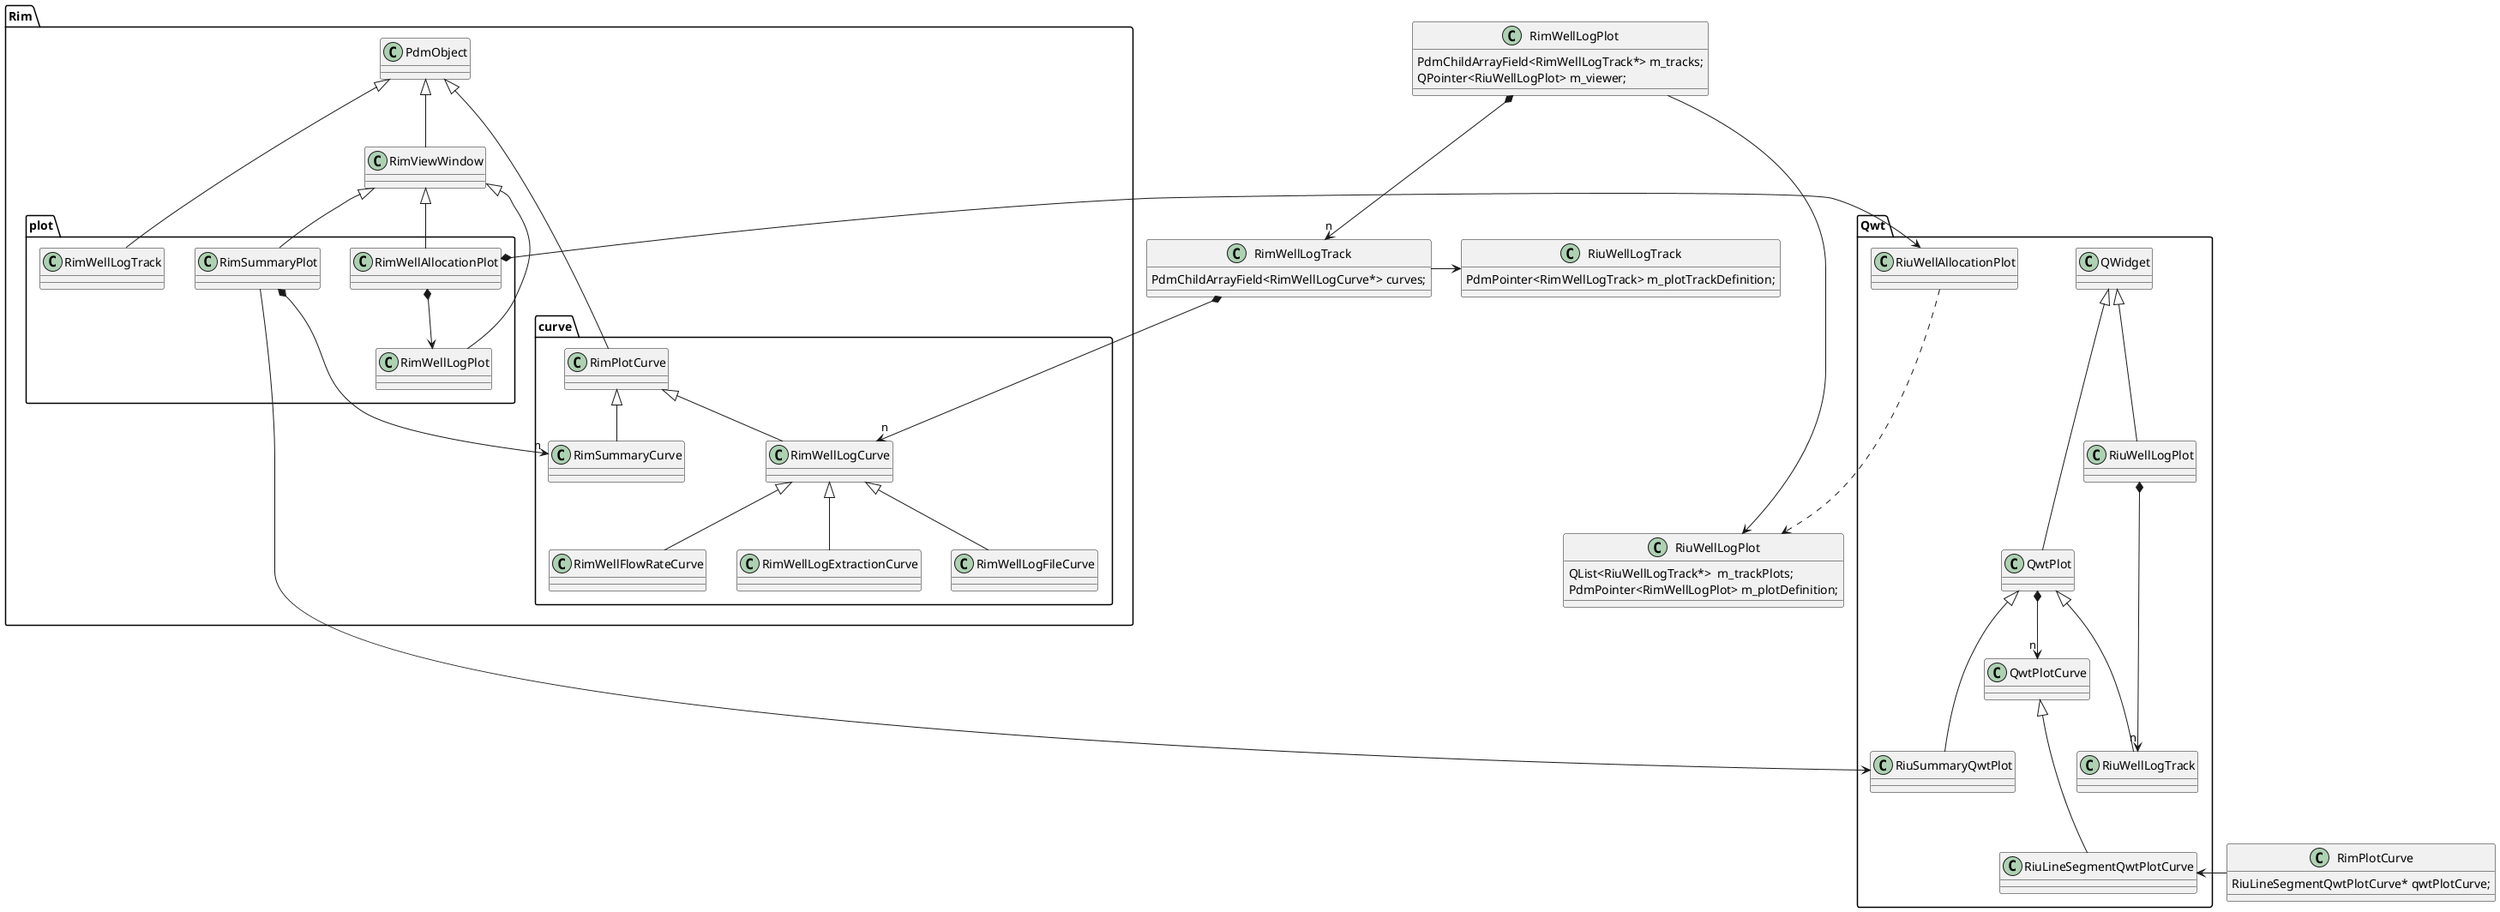 @startuml
package Rim {

PdmObject <|-- RimViewWindow
package plot {
RimViewWindow <|-- RimWellLogPlot
RimViewWindow <|-- RimSummaryPlot

PdmObject <|-- RimWellLogTrack

RimViewWindow <|-- RimWellAllocationPlot
RimWellAllocationPlot *--> RimWellLogPlot

}
package curve {

PdmObject <|---- RimPlotCurve
RimPlotCurve <|-- RimWellLogCurve
RimPlotCurve <|-- RimSummaryCurve
RimWellLogCurve <|-- RimWellFlowRateCurve
RimWellLogCurve <|-- RimWellLogExtractionCurve
RimWellLogCurve <|-- RimWellLogFileCurve
}
}




class RimWellLogTrack {
PdmChildArrayField<RimWellLogCurve*> curves;
}

class RimPlotCurve {
RiuLineSegmentQwtPlotCurve* qwtPlotCurve;
}

class RimWellLogPlot {
  PdmChildArrayField<RimWellLogTrack*> m_tracks;
  QPointer<RiuWellLogPlot> m_viewer;
}

package Qwt {
QWidget <|--- RiuWellLogPlot
QWidget <|-- QwtPlot
QwtPlot <|--- RiuWellLogTrack
QwtPlot <|--- RiuSummaryQwtPlot

RiuWellLogPlot *----> "n" RiuWellLogTrack
QwtPlot *--> "n" QwtPlotCurve
QwtPlotCurve <|-- RiuLineSegmentQwtPlotCurve
RiuWellLogTrack --[hidden]> RiuLineSegmentQwtPlotCurve

class RiuWellAllocationPlot{
}
}

class RiuWellLogPlot {
  QList<RiuWellLogTrack*>  m_trackPlots;
  PdmPointer<RimWellLogPlot> m_plotDefinition;
}

class RiuWellLogTrack {
  PdmPointer<RimWellLogTrack> m_plotTrackDefinition;
}
RimWellLogPlot *---> "n" RimWellLogTrack
RimWellLogTrack *---> "n" RimWellLogCurve

RimSummaryPlot *---> "n" RimSummaryCurve

RimWellLogPlot -r-> RiuWellLogPlot
RimWellLogTrack -r-> RiuWellLogTrack
RimPlotCurve -r-> RiuLineSegmentQwtPlotCurve
RimSummaryPlot -r-> RiuSummaryQwtPlot
RimWellAllocationPlot *-> RiuWellAllocationPlot
RiuWellAllocationPlot ....> RiuWellLogPlot

@enduml
